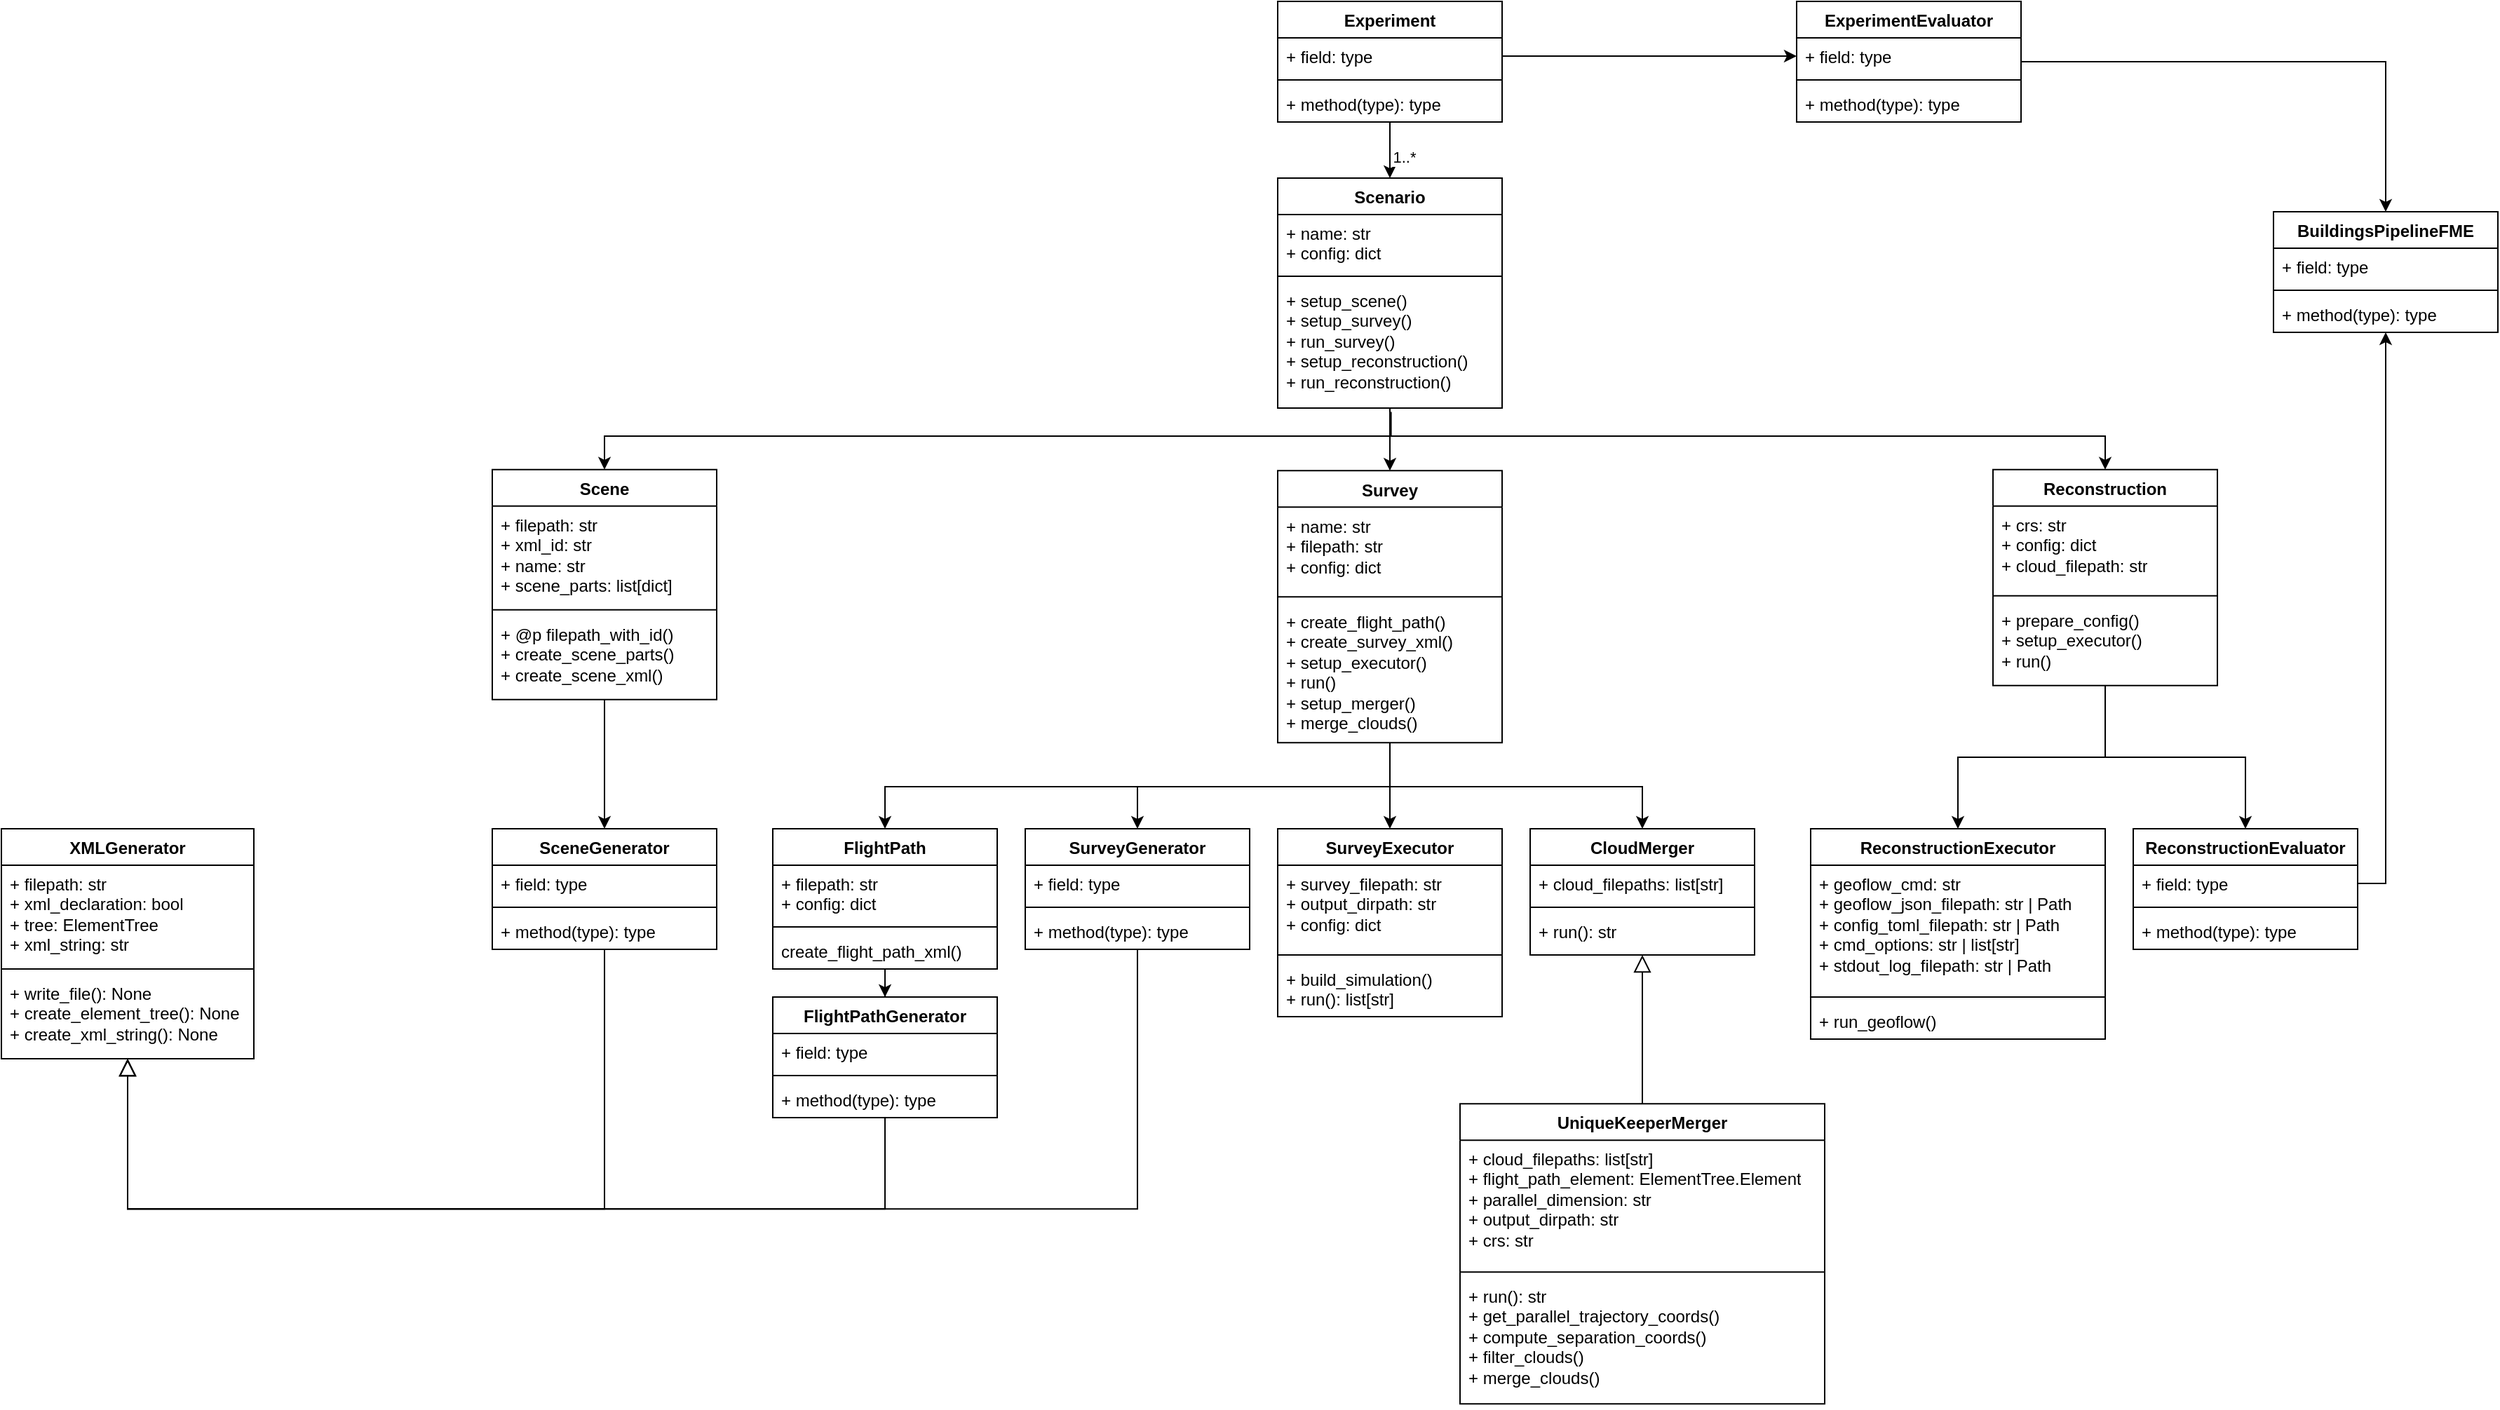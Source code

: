 <mxfile version="24.4.8" type="device">
  <diagram name="Seite-1" id="8JNQaDu9DRhacnjIAZFm">
    <mxGraphModel dx="2586" dy="1485" grid="1" gridSize="10" guides="1" tooltips="1" connect="1" arrows="1" fold="1" page="1" pageScale="1" pageWidth="2336" pageHeight="1654" math="0" shadow="0">
      <root>
        <mxCell id="0" />
        <mxCell id="1" parent="0" />
        <mxCell id="OkNvTdSTfRBeQ-PVguBh-82" style="edgeStyle=orthogonalEdgeStyle;rounded=0;orthogonalLoop=1;jettySize=auto;html=1;endArrow=block;endFill=0;endSize=10;" parent="1" source="wXZuC-nlssusrVBOoUfX-1" target="OkNvTdSTfRBeQ-PVguBh-72" edge="1">
          <mxGeometry relative="1" as="geometry">
            <Array as="points">
              <mxPoint x="940" y="951.08" />
              <mxPoint x="220" y="951.08" />
            </Array>
          </mxGeometry>
        </mxCell>
        <mxCell id="wXZuC-nlssusrVBOoUfX-1" value="SurveyGenerator" style="swimlane;fontStyle=1;align=center;verticalAlign=top;childLayout=stackLayout;horizontal=1;startSize=26;horizontalStack=0;resizeParent=1;resizeParentMax=0;resizeLast=0;collapsible=1;marginBottom=0;whiteSpace=wrap;html=1;" parent="1" vertex="1">
          <mxGeometry x="860" y="680.0" width="160" height="86" as="geometry" />
        </mxCell>
        <mxCell id="wXZuC-nlssusrVBOoUfX-2" value="+ field: type" style="text;strokeColor=none;fillColor=none;align=left;verticalAlign=top;spacingLeft=4;spacingRight=4;overflow=hidden;rotatable=0;points=[[0,0.5],[1,0.5]];portConstraint=eastwest;whiteSpace=wrap;html=1;" parent="wXZuC-nlssusrVBOoUfX-1" vertex="1">
          <mxGeometry y="26" width="160" height="26" as="geometry" />
        </mxCell>
        <mxCell id="wXZuC-nlssusrVBOoUfX-3" value="" style="line;strokeWidth=1;fillColor=none;align=left;verticalAlign=middle;spacingTop=-1;spacingLeft=3;spacingRight=3;rotatable=0;labelPosition=right;points=[];portConstraint=eastwest;strokeColor=inherit;" parent="wXZuC-nlssusrVBOoUfX-1" vertex="1">
          <mxGeometry y="52" width="160" height="8" as="geometry" />
        </mxCell>
        <mxCell id="wXZuC-nlssusrVBOoUfX-4" value="+ method(type): type" style="text;strokeColor=none;fillColor=none;align=left;verticalAlign=top;spacingLeft=4;spacingRight=4;overflow=hidden;rotatable=0;points=[[0,0.5],[1,0.5]];portConstraint=eastwest;whiteSpace=wrap;html=1;" parent="wXZuC-nlssusrVBOoUfX-1" vertex="1">
          <mxGeometry y="60" width="160" height="26" as="geometry" />
        </mxCell>
        <mxCell id="wXZuC-nlssusrVBOoUfX-13" value="SurveyExecutor" style="swimlane;fontStyle=1;align=center;verticalAlign=top;childLayout=stackLayout;horizontal=1;startSize=26;horizontalStack=0;resizeParent=1;resizeParentMax=0;resizeLast=0;collapsible=1;marginBottom=0;whiteSpace=wrap;html=1;" parent="1" vertex="1">
          <mxGeometry x="1040" y="680.0" width="160" height="134" as="geometry" />
        </mxCell>
        <mxCell id="wXZuC-nlssusrVBOoUfX-14" value="+ survey_filepath: str&lt;div&gt;+ output_dirpath: str&lt;/div&gt;&lt;div&gt;+ config: dict&lt;/div&gt;" style="text;strokeColor=none;fillColor=none;align=left;verticalAlign=top;spacingLeft=4;spacingRight=4;overflow=hidden;rotatable=0;points=[[0,0.5],[1,0.5]];portConstraint=eastwest;whiteSpace=wrap;html=1;" parent="wXZuC-nlssusrVBOoUfX-13" vertex="1">
          <mxGeometry y="26" width="160" height="60" as="geometry" />
        </mxCell>
        <mxCell id="wXZuC-nlssusrVBOoUfX-15" value="" style="line;strokeWidth=1;fillColor=none;align=left;verticalAlign=middle;spacingTop=-1;spacingLeft=3;spacingRight=3;rotatable=0;labelPosition=right;points=[];portConstraint=eastwest;strokeColor=inherit;" parent="wXZuC-nlssusrVBOoUfX-13" vertex="1">
          <mxGeometry y="86" width="160" height="8" as="geometry" />
        </mxCell>
        <mxCell id="wXZuC-nlssusrVBOoUfX-16" value="+ build_simulation()&lt;div&gt;+ run(): list[str]&lt;/div&gt;" style="text;strokeColor=none;fillColor=none;align=left;verticalAlign=top;spacingLeft=4;spacingRight=4;overflow=hidden;rotatable=0;points=[[0,0.5],[1,0.5]];portConstraint=eastwest;whiteSpace=wrap;html=1;" parent="wXZuC-nlssusrVBOoUfX-13" vertex="1">
          <mxGeometry y="94" width="160" height="40" as="geometry" />
        </mxCell>
        <mxCell id="OkNvTdSTfRBeQ-PVguBh-69" style="edgeStyle=orthogonalEdgeStyle;rounded=0;orthogonalLoop=1;jettySize=auto;html=1;entryX=0.5;entryY=0;entryDx=0;entryDy=0;" parent="1" source="wXZuC-nlssusrVBOoUfX-17" target="720kDoea3WcDRePMbIvr-1" edge="1">
          <mxGeometry relative="1" as="geometry">
            <Array as="points">
              <mxPoint x="1120" y="424.92" />
            </Array>
          </mxGeometry>
        </mxCell>
        <mxCell id="OkNvTdSTfRBeQ-PVguBh-71" style="edgeStyle=orthogonalEdgeStyle;rounded=0;orthogonalLoop=1;jettySize=auto;html=1;" parent="1" source="wXZuC-nlssusrVBOoUfX-17" target="OkNvTdSTfRBeQ-PVguBh-23" edge="1">
          <mxGeometry relative="1" as="geometry">
            <Array as="points">
              <mxPoint x="1120" y="400" />
              <mxPoint x="1630" y="400" />
            </Array>
          </mxGeometry>
        </mxCell>
        <mxCell id="wXZuC-nlssusrVBOoUfX-17" value="Scenario" style="swimlane;fontStyle=1;align=center;verticalAlign=top;childLayout=stackLayout;horizontal=1;startSize=26;horizontalStack=0;resizeParent=1;resizeParentMax=0;resizeLast=0;collapsible=1;marginBottom=0;whiteSpace=wrap;html=1;" parent="1" vertex="1">
          <mxGeometry x="1040" y="216.0" width="160" height="164" as="geometry" />
        </mxCell>
        <mxCell id="wXZuC-nlssusrVBOoUfX-18" value="&lt;div&gt;+ name: str&lt;/div&gt;&lt;div&gt;+ config: dict&lt;/div&gt;" style="text;strokeColor=none;fillColor=none;align=left;verticalAlign=top;spacingLeft=4;spacingRight=4;overflow=hidden;rotatable=0;points=[[0,0.5],[1,0.5]];portConstraint=eastwest;whiteSpace=wrap;html=1;" parent="wXZuC-nlssusrVBOoUfX-17" vertex="1">
          <mxGeometry y="26" width="160" height="40" as="geometry" />
        </mxCell>
        <mxCell id="wXZuC-nlssusrVBOoUfX-19" value="" style="line;strokeWidth=1;fillColor=none;align=left;verticalAlign=middle;spacingTop=-1;spacingLeft=3;spacingRight=3;rotatable=0;labelPosition=right;points=[];portConstraint=eastwest;strokeColor=inherit;" parent="wXZuC-nlssusrVBOoUfX-17" vertex="1">
          <mxGeometry y="66" width="160" height="8" as="geometry" />
        </mxCell>
        <mxCell id="wXZuC-nlssusrVBOoUfX-20" value="+ setup_scene()&lt;div&gt;+ setup_survey()&lt;/div&gt;&lt;div&gt;+ run_survey()&lt;/div&gt;&lt;div&gt;+ setup_reconstruction()&lt;/div&gt;&lt;div&gt;+ run_reconstruction()&lt;/div&gt;" style="text;strokeColor=none;fillColor=none;align=left;verticalAlign=top;spacingLeft=4;spacingRight=4;overflow=hidden;rotatable=0;points=[[0,0.5],[1,0.5]];portConstraint=eastwest;whiteSpace=wrap;html=1;" parent="wXZuC-nlssusrVBOoUfX-17" vertex="1">
          <mxGeometry y="74" width="160" height="90" as="geometry" />
        </mxCell>
        <mxCell id="OkNvTdSTfRBeQ-PVguBh-80" style="edgeStyle=orthogonalEdgeStyle;rounded=0;orthogonalLoop=1;jettySize=auto;html=1;exitX=0.5;exitY=1;exitDx=0;exitDy=0;endArrow=block;endFill=0;endSize=10;" parent="1" source="wXZuC-nlssusrVBOoUfX-25" target="OkNvTdSTfRBeQ-PVguBh-72" edge="1">
          <mxGeometry relative="1" as="geometry">
            <Array as="points">
              <mxPoint x="760" y="951.08" />
              <mxPoint x="220" y="951.08" />
            </Array>
          </mxGeometry>
        </mxCell>
        <mxCell id="wXZuC-nlssusrVBOoUfX-25" value="&lt;div&gt;FlightPathGenerator&lt;/div&gt;" style="swimlane;fontStyle=1;align=center;verticalAlign=top;childLayout=stackLayout;horizontal=1;startSize=26;horizontalStack=0;resizeParent=1;resizeParentMax=0;resizeLast=0;collapsible=1;marginBottom=0;whiteSpace=wrap;html=1;" parent="1" vertex="1">
          <mxGeometry x="680" y="800.0" width="160" height="86" as="geometry" />
        </mxCell>
        <mxCell id="wXZuC-nlssusrVBOoUfX-26" value="+ field: type" style="text;strokeColor=none;fillColor=none;align=left;verticalAlign=top;spacingLeft=4;spacingRight=4;overflow=hidden;rotatable=0;points=[[0,0.5],[1,0.5]];portConstraint=eastwest;whiteSpace=wrap;html=1;" parent="wXZuC-nlssusrVBOoUfX-25" vertex="1">
          <mxGeometry y="26" width="160" height="26" as="geometry" />
        </mxCell>
        <mxCell id="wXZuC-nlssusrVBOoUfX-27" value="" style="line;strokeWidth=1;fillColor=none;align=left;verticalAlign=middle;spacingTop=-1;spacingLeft=3;spacingRight=3;rotatable=0;labelPosition=right;points=[];portConstraint=eastwest;strokeColor=inherit;" parent="wXZuC-nlssusrVBOoUfX-25" vertex="1">
          <mxGeometry y="52" width="160" height="8" as="geometry" />
        </mxCell>
        <mxCell id="wXZuC-nlssusrVBOoUfX-28" value="+ method(type): type" style="text;strokeColor=none;fillColor=none;align=left;verticalAlign=top;spacingLeft=4;spacingRight=4;overflow=hidden;rotatable=0;points=[[0,0.5],[1,0.5]];portConstraint=eastwest;whiteSpace=wrap;html=1;" parent="wXZuC-nlssusrVBOoUfX-25" vertex="1">
          <mxGeometry y="60" width="160" height="26" as="geometry" />
        </mxCell>
        <mxCell id="OkNvTdSTfRBeQ-PVguBh-81" style="edgeStyle=orthogonalEdgeStyle;rounded=0;orthogonalLoop=1;jettySize=auto;html=1;endArrow=block;endFill=0;endSize=10;" parent="1" source="wXZuC-nlssusrVBOoUfX-33" target="OkNvTdSTfRBeQ-PVguBh-72" edge="1">
          <mxGeometry relative="1" as="geometry">
            <mxPoint x="440" y="970.66" as="targetPoint" />
            <Array as="points">
              <mxPoint x="560" y="951.08" />
              <mxPoint x="220" y="951.08" />
            </Array>
          </mxGeometry>
        </mxCell>
        <mxCell id="wXZuC-nlssusrVBOoUfX-33" value="SceneGenerator" style="swimlane;fontStyle=1;align=center;verticalAlign=top;childLayout=stackLayout;horizontal=1;startSize=26;horizontalStack=0;resizeParent=1;resizeParentMax=0;resizeLast=0;collapsible=1;marginBottom=0;whiteSpace=wrap;html=1;" parent="1" vertex="1">
          <mxGeometry x="480" y="680" width="160" height="86" as="geometry" />
        </mxCell>
        <mxCell id="wXZuC-nlssusrVBOoUfX-34" value="+ field: type" style="text;strokeColor=none;fillColor=none;align=left;verticalAlign=top;spacingLeft=4;spacingRight=4;overflow=hidden;rotatable=0;points=[[0,0.5],[1,0.5]];portConstraint=eastwest;whiteSpace=wrap;html=1;" parent="wXZuC-nlssusrVBOoUfX-33" vertex="1">
          <mxGeometry y="26" width="160" height="26" as="geometry" />
        </mxCell>
        <mxCell id="wXZuC-nlssusrVBOoUfX-35" value="" style="line;strokeWidth=1;fillColor=none;align=left;verticalAlign=middle;spacingTop=-1;spacingLeft=3;spacingRight=3;rotatable=0;labelPosition=right;points=[];portConstraint=eastwest;strokeColor=inherit;" parent="wXZuC-nlssusrVBOoUfX-33" vertex="1">
          <mxGeometry y="52" width="160" height="8" as="geometry" />
        </mxCell>
        <mxCell id="wXZuC-nlssusrVBOoUfX-36" value="+ method(type): type" style="text;strokeColor=none;fillColor=none;align=left;verticalAlign=top;spacingLeft=4;spacingRight=4;overflow=hidden;rotatable=0;points=[[0,0.5],[1,0.5]];portConstraint=eastwest;whiteSpace=wrap;html=1;" parent="wXZuC-nlssusrVBOoUfX-33" vertex="1">
          <mxGeometry y="60" width="160" height="26" as="geometry" />
        </mxCell>
        <mxCell id="OkNvTdSTfRBeQ-PVguBh-63" style="edgeStyle=orthogonalEdgeStyle;rounded=0;orthogonalLoop=1;jettySize=auto;html=1;entryX=0.5;entryY=0;entryDx=0;entryDy=0;" parent="1" source="720kDoea3WcDRePMbIvr-1" target="wXZuC-nlssusrVBOoUfX-1" edge="1">
          <mxGeometry relative="1" as="geometry">
            <Array as="points">
              <mxPoint x="1120" y="650" />
              <mxPoint x="940" y="650" />
            </Array>
          </mxGeometry>
        </mxCell>
        <mxCell id="OkNvTdSTfRBeQ-PVguBh-64" style="edgeStyle=orthogonalEdgeStyle;rounded=0;orthogonalLoop=1;jettySize=auto;html=1;entryX=0.5;entryY=0;entryDx=0;entryDy=0;" parent="1" source="720kDoea3WcDRePMbIvr-1" target="wXZuC-nlssusrVBOoUfX-13" edge="1">
          <mxGeometry relative="1" as="geometry" />
        </mxCell>
        <mxCell id="OkNvTdSTfRBeQ-PVguBh-65" style="edgeStyle=orthogonalEdgeStyle;rounded=0;orthogonalLoop=1;jettySize=auto;html=1;entryX=0.5;entryY=0;entryDx=0;entryDy=0;" parent="1" source="720kDoea3WcDRePMbIvr-1" target="OkNvTdSTfRBeQ-PVguBh-5" edge="1">
          <mxGeometry relative="1" as="geometry">
            <Array as="points">
              <mxPoint x="1120" y="650" />
              <mxPoint x="1300" y="650" />
            </Array>
          </mxGeometry>
        </mxCell>
        <mxCell id="OkNvTdSTfRBeQ-PVguBh-83" style="edgeStyle=orthogonalEdgeStyle;rounded=0;orthogonalLoop=1;jettySize=auto;html=1;" parent="1" source="720kDoea3WcDRePMbIvr-1" target="OkNvTdSTfRBeQ-PVguBh-54" edge="1">
          <mxGeometry relative="1" as="geometry">
            <Array as="points">
              <mxPoint x="1120" y="650" />
              <mxPoint x="760" y="650" />
            </Array>
          </mxGeometry>
        </mxCell>
        <mxCell id="720kDoea3WcDRePMbIvr-1" value="Survey" style="swimlane;fontStyle=1;align=center;verticalAlign=top;childLayout=stackLayout;horizontal=1;startSize=26;horizontalStack=0;resizeParent=1;resizeParentMax=0;resizeLast=0;collapsible=1;marginBottom=0;whiteSpace=wrap;html=1;" parent="1" vertex="1">
          <mxGeometry x="1040" y="424.58" width="160" height="194" as="geometry" />
        </mxCell>
        <mxCell id="720kDoea3WcDRePMbIvr-2" value="+ name: str&lt;div&gt;+ filepath: str&lt;/div&gt;&lt;div&gt;+ config: dict&lt;/div&gt;" style="text;strokeColor=none;fillColor=none;align=left;verticalAlign=top;spacingLeft=4;spacingRight=4;overflow=hidden;rotatable=0;points=[[0,0.5],[1,0.5]];portConstraint=eastwest;whiteSpace=wrap;html=1;" parent="720kDoea3WcDRePMbIvr-1" vertex="1">
          <mxGeometry y="26" width="160" height="60" as="geometry" />
        </mxCell>
        <mxCell id="720kDoea3WcDRePMbIvr-3" value="" style="line;strokeWidth=1;fillColor=none;align=left;verticalAlign=middle;spacingTop=-1;spacingLeft=3;spacingRight=3;rotatable=0;labelPosition=right;points=[];portConstraint=eastwest;strokeColor=inherit;" parent="720kDoea3WcDRePMbIvr-1" vertex="1">
          <mxGeometry y="86" width="160" height="8" as="geometry" />
        </mxCell>
        <mxCell id="720kDoea3WcDRePMbIvr-4" value="+ create_flight_path()&lt;div&gt;+ create_survey_xml()&lt;/div&gt;&lt;div&gt;+ setup_executor()&lt;/div&gt;&lt;div&gt;+ run()&lt;/div&gt;&lt;div&gt;+ setup_merger()&lt;/div&gt;&lt;div&gt;+ merge_clouds()&lt;/div&gt;" style="text;strokeColor=none;fillColor=none;align=left;verticalAlign=top;spacingLeft=4;spacingRight=4;overflow=hidden;rotatable=0;points=[[0,0.5],[1,0.5]];portConstraint=eastwest;whiteSpace=wrap;html=1;" parent="720kDoea3WcDRePMbIvr-1" vertex="1">
          <mxGeometry y="94" width="160" height="100" as="geometry" />
        </mxCell>
        <mxCell id="OkNvTdSTfRBeQ-PVguBh-1" value="Experiment" style="swimlane;fontStyle=1;align=center;verticalAlign=top;childLayout=stackLayout;horizontal=1;startSize=26;horizontalStack=0;resizeParent=1;resizeParentMax=0;resizeLast=0;collapsible=1;marginBottom=0;whiteSpace=wrap;html=1;" parent="1" vertex="1">
          <mxGeometry x="1040" y="90" width="160" height="86" as="geometry" />
        </mxCell>
        <mxCell id="OkNvTdSTfRBeQ-PVguBh-2" value="+ field: type" style="text;strokeColor=none;fillColor=none;align=left;verticalAlign=top;spacingLeft=4;spacingRight=4;overflow=hidden;rotatable=0;points=[[0,0.5],[1,0.5]];portConstraint=eastwest;whiteSpace=wrap;html=1;" parent="OkNvTdSTfRBeQ-PVguBh-1" vertex="1">
          <mxGeometry y="26" width="160" height="26" as="geometry" />
        </mxCell>
        <mxCell id="OkNvTdSTfRBeQ-PVguBh-3" value="" style="line;strokeWidth=1;fillColor=none;align=left;verticalAlign=middle;spacingTop=-1;spacingLeft=3;spacingRight=3;rotatable=0;labelPosition=right;points=[];portConstraint=eastwest;strokeColor=inherit;" parent="OkNvTdSTfRBeQ-PVguBh-1" vertex="1">
          <mxGeometry y="52" width="160" height="8" as="geometry" />
        </mxCell>
        <mxCell id="OkNvTdSTfRBeQ-PVguBh-4" value="+ method(type): type" style="text;strokeColor=none;fillColor=none;align=left;verticalAlign=top;spacingLeft=4;spacingRight=4;overflow=hidden;rotatable=0;points=[[0,0.5],[1,0.5]];portConstraint=eastwest;whiteSpace=wrap;html=1;" parent="OkNvTdSTfRBeQ-PVguBh-1" vertex="1">
          <mxGeometry y="60" width="160" height="26" as="geometry" />
        </mxCell>
        <mxCell id="OkNvTdSTfRBeQ-PVguBh-5" value="CloudMerger" style="swimlane;fontStyle=1;align=center;verticalAlign=top;childLayout=stackLayout;horizontal=1;startSize=26;horizontalStack=0;resizeParent=1;resizeParentMax=0;resizeLast=0;collapsible=1;marginBottom=0;whiteSpace=wrap;html=1;" parent="1" vertex="1">
          <mxGeometry x="1220" y="680.0" width="160" height="90" as="geometry" />
        </mxCell>
        <mxCell id="OkNvTdSTfRBeQ-PVguBh-6" value="+ cloud_filepaths: list[str]" style="text;strokeColor=none;fillColor=none;align=left;verticalAlign=top;spacingLeft=4;spacingRight=4;overflow=hidden;rotatable=0;points=[[0,0.5],[1,0.5]];portConstraint=eastwest;whiteSpace=wrap;html=1;" parent="OkNvTdSTfRBeQ-PVguBh-5" vertex="1">
          <mxGeometry y="26" width="160" height="26" as="geometry" />
        </mxCell>
        <mxCell id="OkNvTdSTfRBeQ-PVguBh-7" value="" style="line;strokeWidth=1;fillColor=none;align=left;verticalAlign=middle;spacingTop=-1;spacingLeft=3;spacingRight=3;rotatable=0;labelPosition=right;points=[];portConstraint=eastwest;strokeColor=inherit;" parent="OkNvTdSTfRBeQ-PVguBh-5" vertex="1">
          <mxGeometry y="52" width="160" height="8" as="geometry" />
        </mxCell>
        <mxCell id="OkNvTdSTfRBeQ-PVguBh-8" value="+ run(): str" style="text;strokeColor=none;fillColor=none;align=left;verticalAlign=top;spacingLeft=4;spacingRight=4;overflow=hidden;rotatable=0;points=[[0,0.5],[1,0.5]];portConstraint=eastwest;whiteSpace=wrap;html=1;" parent="OkNvTdSTfRBeQ-PVguBh-5" vertex="1">
          <mxGeometry y="60" width="160" height="30" as="geometry" />
        </mxCell>
        <mxCell id="OkNvTdSTfRBeQ-PVguBh-66" style="edgeStyle=orthogonalEdgeStyle;rounded=0;orthogonalLoop=1;jettySize=auto;html=1;" parent="1" source="OkNvTdSTfRBeQ-PVguBh-12" target="wXZuC-nlssusrVBOoUfX-33" edge="1">
          <mxGeometry relative="1" as="geometry" />
        </mxCell>
        <mxCell id="OkNvTdSTfRBeQ-PVguBh-12" value="Scene" style="swimlane;fontStyle=1;align=center;verticalAlign=top;childLayout=stackLayout;horizontal=1;startSize=26;horizontalStack=0;resizeParent=1;resizeParentMax=0;resizeLast=0;collapsible=1;marginBottom=0;whiteSpace=wrap;html=1;" parent="1" vertex="1">
          <mxGeometry x="480" y="423.92" width="160" height="164" as="geometry" />
        </mxCell>
        <mxCell id="OkNvTdSTfRBeQ-PVguBh-13" value="&lt;div&gt;+ filepath: str&lt;/div&gt;&lt;div&gt;+ xml_id: str&lt;/div&gt;&lt;div&gt;+ name: str&lt;/div&gt;&lt;div&gt;+ scene_parts: list[dict]&lt;/div&gt;" style="text;strokeColor=none;fillColor=none;align=left;verticalAlign=top;spacingLeft=4;spacingRight=4;overflow=hidden;rotatable=0;points=[[0,0.5],[1,0.5]];portConstraint=eastwest;whiteSpace=wrap;html=1;" parent="OkNvTdSTfRBeQ-PVguBh-12" vertex="1">
          <mxGeometry y="26" width="160" height="70" as="geometry" />
        </mxCell>
        <mxCell id="OkNvTdSTfRBeQ-PVguBh-14" value="" style="line;strokeWidth=1;fillColor=none;align=left;verticalAlign=middle;spacingTop=-1;spacingLeft=3;spacingRight=3;rotatable=0;labelPosition=right;points=[];portConstraint=eastwest;strokeColor=inherit;" parent="OkNvTdSTfRBeQ-PVguBh-12" vertex="1">
          <mxGeometry y="96" width="160" height="8" as="geometry" />
        </mxCell>
        <mxCell id="OkNvTdSTfRBeQ-PVguBh-15" value="+ @p filepath_with_id()&lt;div&gt;+ create_scene_parts()&lt;/div&gt;&lt;div&gt;+ create_scene_xml()&lt;/div&gt;" style="text;strokeColor=none;fillColor=none;align=left;verticalAlign=top;spacingLeft=4;spacingRight=4;overflow=hidden;rotatable=0;points=[[0,0.5],[1,0.5]];portConstraint=eastwest;whiteSpace=wrap;html=1;" parent="OkNvTdSTfRBeQ-PVguBh-12" vertex="1">
          <mxGeometry y="104" width="160" height="60" as="geometry" />
        </mxCell>
        <mxCell id="OkNvTdSTfRBeQ-PVguBh-22" style="edgeStyle=orthogonalEdgeStyle;rounded=0;orthogonalLoop=1;jettySize=auto;html=1;entryX=0.5;entryY=0;entryDx=0;entryDy=0;" parent="1" source="OkNvTdSTfRBeQ-PVguBh-1" target="wXZuC-nlssusrVBOoUfX-17" edge="1">
          <mxGeometry relative="1" as="geometry">
            <mxPoint x="1146" y="520" as="targetPoint" />
          </mxGeometry>
        </mxCell>
        <mxCell id="OkNvTdSTfRBeQ-PVguBh-43" value="1..*" style="edgeLabel;html=1;align=center;verticalAlign=middle;resizable=0;points=[];" parent="OkNvTdSTfRBeQ-PVguBh-22" vertex="1" connectable="0">
          <mxGeometry x="0.868" relative="1" as="geometry">
            <mxPoint x="10" y="-13" as="offset" />
          </mxGeometry>
        </mxCell>
        <mxCell id="OkNvTdSTfRBeQ-PVguBh-31" style="edgeStyle=orthogonalEdgeStyle;rounded=0;orthogonalLoop=1;jettySize=auto;html=1;exitX=0.5;exitY=1;exitDx=0;exitDy=0;entryX=0.5;entryY=0;entryDx=0;entryDy=0;" parent="1" source="OkNvTdSTfRBeQ-PVguBh-23" target="OkNvTdSTfRBeQ-PVguBh-27" edge="1">
          <mxGeometry relative="1" as="geometry" />
        </mxCell>
        <mxCell id="OkNvTdSTfRBeQ-PVguBh-36" style="edgeStyle=orthogonalEdgeStyle;rounded=0;orthogonalLoop=1;jettySize=auto;html=1;entryX=0.5;entryY=0;entryDx=0;entryDy=0;" parent="1" source="OkNvTdSTfRBeQ-PVguBh-23" target="OkNvTdSTfRBeQ-PVguBh-32" edge="1">
          <mxGeometry relative="1" as="geometry" />
        </mxCell>
        <mxCell id="OkNvTdSTfRBeQ-PVguBh-23" value="Reconstruction" style="swimlane;fontStyle=1;align=center;verticalAlign=top;childLayout=stackLayout;horizontal=1;startSize=26;horizontalStack=0;resizeParent=1;resizeParentMax=0;resizeLast=0;collapsible=1;marginBottom=0;whiteSpace=wrap;html=1;" parent="1" vertex="1">
          <mxGeometry x="1550" y="423.92" width="160" height="154" as="geometry" />
        </mxCell>
        <mxCell id="OkNvTdSTfRBeQ-PVguBh-24" value="+ crs: str&lt;div&gt;+ config: dict&lt;/div&gt;&lt;div&gt;+ cloud_filepath: str&lt;/div&gt;" style="text;strokeColor=none;fillColor=none;align=left;verticalAlign=top;spacingLeft=4;spacingRight=4;overflow=hidden;rotatable=0;points=[[0,0.5],[1,0.5]];portConstraint=eastwest;whiteSpace=wrap;html=1;" parent="OkNvTdSTfRBeQ-PVguBh-23" vertex="1">
          <mxGeometry y="26" width="160" height="60" as="geometry" />
        </mxCell>
        <mxCell id="OkNvTdSTfRBeQ-PVguBh-25" value="" style="line;strokeWidth=1;fillColor=none;align=left;verticalAlign=middle;spacingTop=-1;spacingLeft=3;spacingRight=3;rotatable=0;labelPosition=right;points=[];portConstraint=eastwest;strokeColor=inherit;" parent="OkNvTdSTfRBeQ-PVguBh-23" vertex="1">
          <mxGeometry y="86" width="160" height="8" as="geometry" />
        </mxCell>
        <mxCell id="OkNvTdSTfRBeQ-PVguBh-26" value="+ prepare_config()&lt;div&gt;+ setup_executor()&lt;/div&gt;&lt;div&gt;+ run()&lt;/div&gt;" style="text;strokeColor=none;fillColor=none;align=left;verticalAlign=top;spacingLeft=4;spacingRight=4;overflow=hidden;rotatable=0;points=[[0,0.5],[1,0.5]];portConstraint=eastwest;whiteSpace=wrap;html=1;" parent="OkNvTdSTfRBeQ-PVguBh-23" vertex="1">
          <mxGeometry y="94" width="160" height="60" as="geometry" />
        </mxCell>
        <mxCell id="OkNvTdSTfRBeQ-PVguBh-27" value="ReconstructionExecutor" style="swimlane;fontStyle=1;align=center;verticalAlign=top;childLayout=stackLayout;horizontal=1;startSize=26;horizontalStack=0;resizeParent=1;resizeParentMax=0;resizeLast=0;collapsible=1;marginBottom=0;whiteSpace=wrap;html=1;" parent="1" vertex="1">
          <mxGeometry x="1420" y="680.0" width="210" height="150" as="geometry" />
        </mxCell>
        <mxCell id="OkNvTdSTfRBeQ-PVguBh-28" value="+ geoflow_cmd: str&lt;div&gt;+ geoflow_json_filepath: str | Path&lt;/div&gt;&lt;div&gt;+ config_toml_filepath: str | Path&lt;/div&gt;&lt;div&gt;+ cmd_options: str | list[str]&lt;/div&gt;&lt;div&gt;+ stdout_log_filepath: str | Path&lt;/div&gt;" style="text;strokeColor=none;fillColor=none;align=left;verticalAlign=top;spacingLeft=4;spacingRight=4;overflow=hidden;rotatable=0;points=[[0,0.5],[1,0.5]];portConstraint=eastwest;whiteSpace=wrap;html=1;" parent="OkNvTdSTfRBeQ-PVguBh-27" vertex="1">
          <mxGeometry y="26" width="210" height="90" as="geometry" />
        </mxCell>
        <mxCell id="OkNvTdSTfRBeQ-PVguBh-29" value="" style="line;strokeWidth=1;fillColor=none;align=left;verticalAlign=middle;spacingTop=-1;spacingLeft=3;spacingRight=3;rotatable=0;labelPosition=right;points=[];portConstraint=eastwest;strokeColor=inherit;" parent="OkNvTdSTfRBeQ-PVguBh-27" vertex="1">
          <mxGeometry y="116" width="210" height="8" as="geometry" />
        </mxCell>
        <mxCell id="OkNvTdSTfRBeQ-PVguBh-30" value="+ run_geoflow()" style="text;strokeColor=none;fillColor=none;align=left;verticalAlign=top;spacingLeft=4;spacingRight=4;overflow=hidden;rotatable=0;points=[[0,0.5],[1,0.5]];portConstraint=eastwest;whiteSpace=wrap;html=1;" parent="OkNvTdSTfRBeQ-PVguBh-27" vertex="1">
          <mxGeometry y="124" width="210" height="26" as="geometry" />
        </mxCell>
        <mxCell id="OkNvTdSTfRBeQ-PVguBh-32" value="ReconstructionEvaluator" style="swimlane;fontStyle=1;align=center;verticalAlign=top;childLayout=stackLayout;horizontal=1;startSize=26;horizontalStack=0;resizeParent=1;resizeParentMax=0;resizeLast=0;collapsible=1;marginBottom=0;whiteSpace=wrap;html=1;" parent="1" vertex="1">
          <mxGeometry x="1650" y="680.0" width="160" height="86" as="geometry">
            <mxRectangle x="730" y="900" width="170" height="30" as="alternateBounds" />
          </mxGeometry>
        </mxCell>
        <mxCell id="OkNvTdSTfRBeQ-PVguBh-33" value="+ field: type" style="text;strokeColor=none;fillColor=none;align=left;verticalAlign=top;spacingLeft=4;spacingRight=4;overflow=hidden;rotatable=0;points=[[0,0.5],[1,0.5]];portConstraint=eastwest;whiteSpace=wrap;html=1;" parent="OkNvTdSTfRBeQ-PVguBh-32" vertex="1">
          <mxGeometry y="26" width="160" height="26" as="geometry" />
        </mxCell>
        <mxCell id="OkNvTdSTfRBeQ-PVguBh-34" value="" style="line;strokeWidth=1;fillColor=none;align=left;verticalAlign=middle;spacingTop=-1;spacingLeft=3;spacingRight=3;rotatable=0;labelPosition=right;points=[];portConstraint=eastwest;strokeColor=inherit;" parent="OkNvTdSTfRBeQ-PVguBh-32" vertex="1">
          <mxGeometry y="52" width="160" height="8" as="geometry" />
        </mxCell>
        <mxCell id="OkNvTdSTfRBeQ-PVguBh-35" value="+ method(type): type" style="text;strokeColor=none;fillColor=none;align=left;verticalAlign=top;spacingLeft=4;spacingRight=4;overflow=hidden;rotatable=0;points=[[0,0.5],[1,0.5]];portConstraint=eastwest;whiteSpace=wrap;html=1;" parent="OkNvTdSTfRBeQ-PVguBh-32" vertex="1">
          <mxGeometry y="60" width="160" height="26" as="geometry" />
        </mxCell>
        <mxCell id="OkNvTdSTfRBeQ-PVguBh-38" value="BuildingsPipelineFME" style="swimlane;fontStyle=1;align=center;verticalAlign=top;childLayout=stackLayout;horizontal=1;startSize=26;horizontalStack=0;resizeParent=1;resizeParentMax=0;resizeLast=0;collapsible=1;marginBottom=0;whiteSpace=wrap;html=1;" parent="1" vertex="1">
          <mxGeometry x="1750" y="240" width="160" height="86" as="geometry" />
        </mxCell>
        <mxCell id="OkNvTdSTfRBeQ-PVguBh-39" value="+ field: type" style="text;strokeColor=none;fillColor=none;align=left;verticalAlign=top;spacingLeft=4;spacingRight=4;overflow=hidden;rotatable=0;points=[[0,0.5],[1,0.5]];portConstraint=eastwest;whiteSpace=wrap;html=1;" parent="OkNvTdSTfRBeQ-PVguBh-38" vertex="1">
          <mxGeometry y="26" width="160" height="26" as="geometry" />
        </mxCell>
        <mxCell id="OkNvTdSTfRBeQ-PVguBh-40" value="" style="line;strokeWidth=1;fillColor=none;align=left;verticalAlign=middle;spacingTop=-1;spacingLeft=3;spacingRight=3;rotatable=0;labelPosition=right;points=[];portConstraint=eastwest;strokeColor=inherit;" parent="OkNvTdSTfRBeQ-PVguBh-38" vertex="1">
          <mxGeometry y="52" width="160" height="8" as="geometry" />
        </mxCell>
        <mxCell id="OkNvTdSTfRBeQ-PVguBh-41" value="+ method(type): type" style="text;strokeColor=none;fillColor=none;align=left;verticalAlign=top;spacingLeft=4;spacingRight=4;overflow=hidden;rotatable=0;points=[[0,0.5],[1,0.5]];portConstraint=eastwest;whiteSpace=wrap;html=1;" parent="OkNvTdSTfRBeQ-PVguBh-38" vertex="1">
          <mxGeometry y="60" width="160" height="26" as="geometry" />
        </mxCell>
        <mxCell id="OkNvTdSTfRBeQ-PVguBh-53" style="edgeStyle=orthogonalEdgeStyle;rounded=0;orthogonalLoop=1;jettySize=auto;html=1;entryX=0.5;entryY=0;entryDx=0;entryDy=0;" parent="1" source="OkNvTdSTfRBeQ-PVguBh-47" target="OkNvTdSTfRBeQ-PVguBh-38" edge="1">
          <mxGeometry relative="1" as="geometry" />
        </mxCell>
        <mxCell id="OkNvTdSTfRBeQ-PVguBh-47" value="ExperimentEvaluator" style="swimlane;fontStyle=1;align=center;verticalAlign=top;childLayout=stackLayout;horizontal=1;startSize=26;horizontalStack=0;resizeParent=1;resizeParentMax=0;resizeLast=0;collapsible=1;marginBottom=0;whiteSpace=wrap;html=1;" parent="1" vertex="1">
          <mxGeometry x="1410" y="90" width="160" height="86" as="geometry" />
        </mxCell>
        <mxCell id="OkNvTdSTfRBeQ-PVguBh-48" value="+ field: type" style="text;strokeColor=none;fillColor=none;align=left;verticalAlign=top;spacingLeft=4;spacingRight=4;overflow=hidden;rotatable=0;points=[[0,0.5],[1,0.5]];portConstraint=eastwest;whiteSpace=wrap;html=1;" parent="OkNvTdSTfRBeQ-PVguBh-47" vertex="1">
          <mxGeometry y="26" width="160" height="26" as="geometry" />
        </mxCell>
        <mxCell id="OkNvTdSTfRBeQ-PVguBh-49" value="" style="line;strokeWidth=1;fillColor=none;align=left;verticalAlign=middle;spacingTop=-1;spacingLeft=3;spacingRight=3;rotatable=0;labelPosition=right;points=[];portConstraint=eastwest;strokeColor=inherit;" parent="OkNvTdSTfRBeQ-PVguBh-47" vertex="1">
          <mxGeometry y="52" width="160" height="8" as="geometry" />
        </mxCell>
        <mxCell id="OkNvTdSTfRBeQ-PVguBh-50" value="+ method(type): type" style="text;strokeColor=none;fillColor=none;align=left;verticalAlign=top;spacingLeft=4;spacingRight=4;overflow=hidden;rotatable=0;points=[[0,0.5],[1,0.5]];portConstraint=eastwest;whiteSpace=wrap;html=1;" parent="OkNvTdSTfRBeQ-PVguBh-47" vertex="1">
          <mxGeometry y="60" width="160" height="26" as="geometry" />
        </mxCell>
        <mxCell id="OkNvTdSTfRBeQ-PVguBh-51" style="edgeStyle=orthogonalEdgeStyle;rounded=0;orthogonalLoop=1;jettySize=auto;html=1;exitX=1;exitY=0.5;exitDx=0;exitDy=0;entryX=0;entryY=0.5;entryDx=0;entryDy=0;" parent="1" source="OkNvTdSTfRBeQ-PVguBh-2" target="OkNvTdSTfRBeQ-PVguBh-48" edge="1">
          <mxGeometry relative="1" as="geometry" />
        </mxCell>
        <mxCell id="OkNvTdSTfRBeQ-PVguBh-60" style="edgeStyle=orthogonalEdgeStyle;rounded=0;orthogonalLoop=1;jettySize=auto;html=1;entryX=0.5;entryY=0;entryDx=0;entryDy=0;" parent="1" source="OkNvTdSTfRBeQ-PVguBh-54" target="wXZuC-nlssusrVBOoUfX-25" edge="1">
          <mxGeometry relative="1" as="geometry" />
        </mxCell>
        <mxCell id="OkNvTdSTfRBeQ-PVguBh-54" value="FlightPath" style="swimlane;fontStyle=1;align=center;verticalAlign=top;childLayout=stackLayout;horizontal=1;startSize=26;horizontalStack=0;resizeParent=1;resizeParentMax=0;resizeLast=0;collapsible=1;marginBottom=0;whiteSpace=wrap;html=1;" parent="1" vertex="1">
          <mxGeometry x="680" y="680" width="160" height="100" as="geometry" />
        </mxCell>
        <mxCell id="OkNvTdSTfRBeQ-PVguBh-55" value="&lt;div&gt;+ filepath: str&lt;/div&gt;+ config: dict" style="text;strokeColor=none;fillColor=none;align=left;verticalAlign=top;spacingLeft=4;spacingRight=4;overflow=hidden;rotatable=0;points=[[0,0.5],[1,0.5]];portConstraint=eastwest;whiteSpace=wrap;html=1;" parent="OkNvTdSTfRBeQ-PVguBh-54" vertex="1">
          <mxGeometry y="26" width="160" height="40" as="geometry" />
        </mxCell>
        <mxCell id="OkNvTdSTfRBeQ-PVguBh-56" value="" style="line;strokeWidth=1;fillColor=none;align=left;verticalAlign=middle;spacingTop=-1;spacingLeft=3;spacingRight=3;rotatable=0;labelPosition=right;points=[];portConstraint=eastwest;strokeColor=inherit;" parent="OkNvTdSTfRBeQ-PVguBh-54" vertex="1">
          <mxGeometry y="66" width="160" height="8" as="geometry" />
        </mxCell>
        <mxCell id="OkNvTdSTfRBeQ-PVguBh-57" value="create_flight_path_xml()" style="text;strokeColor=none;fillColor=none;align=left;verticalAlign=top;spacingLeft=4;spacingRight=4;overflow=hidden;rotatable=0;points=[[0,0.5],[1,0.5]];portConstraint=eastwest;whiteSpace=wrap;html=1;" parent="OkNvTdSTfRBeQ-PVguBh-54" vertex="1">
          <mxGeometry y="74" width="160" height="26" as="geometry" />
        </mxCell>
        <mxCell id="OkNvTdSTfRBeQ-PVguBh-62" style="edgeStyle=orthogonalEdgeStyle;rounded=0;orthogonalLoop=1;jettySize=auto;html=1;entryX=0.5;entryY=0;entryDx=0;entryDy=0;exitX=0.505;exitY=1.03;exitDx=0;exitDy=0;exitPerimeter=0;" parent="1" source="wXZuC-nlssusrVBOoUfX-20" target="OkNvTdSTfRBeQ-PVguBh-12" edge="1">
          <mxGeometry relative="1" as="geometry">
            <Array as="points">
              <mxPoint x="1121" y="400" />
              <mxPoint x="560" y="400" />
            </Array>
          </mxGeometry>
        </mxCell>
        <mxCell id="OkNvTdSTfRBeQ-PVguBh-72" value="XMLGenerator" style="swimlane;fontStyle=1;align=center;verticalAlign=top;childLayout=stackLayout;horizontal=1;startSize=26;horizontalStack=0;resizeParent=1;resizeParentMax=0;resizeLast=0;collapsible=1;marginBottom=0;whiteSpace=wrap;html=1;" parent="1" vertex="1">
          <mxGeometry x="130" y="680.0" width="180" height="164" as="geometry" />
        </mxCell>
        <mxCell id="OkNvTdSTfRBeQ-PVguBh-73" value="+ filepath: str&lt;div&gt;+ xml_declaration: bool&lt;br&gt;&lt;div&gt;+ tree: ElementTree&lt;/div&gt;&lt;div&gt;+ xml_string: str&lt;/div&gt;&lt;/div&gt;" style="text;strokeColor=none;fillColor=none;align=left;verticalAlign=top;spacingLeft=4;spacingRight=4;overflow=hidden;rotatable=0;points=[[0,0.5],[1,0.5]];portConstraint=eastwest;whiteSpace=wrap;html=1;" parent="OkNvTdSTfRBeQ-PVguBh-72" vertex="1">
          <mxGeometry y="26" width="180" height="70" as="geometry" />
        </mxCell>
        <mxCell id="OkNvTdSTfRBeQ-PVguBh-74" value="" style="line;strokeWidth=1;fillColor=none;align=left;verticalAlign=middle;spacingTop=-1;spacingLeft=3;spacingRight=3;rotatable=0;labelPosition=right;points=[];portConstraint=eastwest;strokeColor=inherit;" parent="OkNvTdSTfRBeQ-PVguBh-72" vertex="1">
          <mxGeometry y="96" width="180" height="8" as="geometry" />
        </mxCell>
        <mxCell id="OkNvTdSTfRBeQ-PVguBh-75" value="+ write_file(): None&lt;div&gt;+ create_element_tree(): None&lt;/div&gt;&lt;div&gt;+ create_xml_string(): None&lt;/div&gt;" style="text;strokeColor=none;fillColor=none;align=left;verticalAlign=top;spacingLeft=4;spacingRight=4;overflow=hidden;rotatable=0;points=[[0,0.5],[1,0.5]];portConstraint=eastwest;whiteSpace=wrap;html=1;" parent="OkNvTdSTfRBeQ-PVguBh-72" vertex="1">
          <mxGeometry y="104" width="180" height="60" as="geometry" />
        </mxCell>
        <mxCell id="OkNvTdSTfRBeQ-PVguBh-84" style="edgeStyle=orthogonalEdgeStyle;rounded=0;orthogonalLoop=1;jettySize=auto;html=1;entryX=0.5;entryY=1;entryDx=0;entryDy=0;" parent="1" source="OkNvTdSTfRBeQ-PVguBh-33" target="OkNvTdSTfRBeQ-PVguBh-38" edge="1">
          <mxGeometry relative="1" as="geometry" />
        </mxCell>
        <mxCell id="N8Nibjo9uOVHPQGU92ee-6" style="edgeStyle=orthogonalEdgeStyle;rounded=0;orthogonalLoop=1;jettySize=auto;html=1;endArrow=block;endFill=0;endSize=10;" parent="1" source="N8Nibjo9uOVHPQGU92ee-1" target="OkNvTdSTfRBeQ-PVguBh-5" edge="1">
          <mxGeometry relative="1" as="geometry" />
        </mxCell>
        <mxCell id="N8Nibjo9uOVHPQGU92ee-1" value="UniqueKeeperMerger" style="swimlane;fontStyle=1;align=center;verticalAlign=top;childLayout=stackLayout;horizontal=1;startSize=26;horizontalStack=0;resizeParent=1;resizeParentMax=0;resizeLast=0;collapsible=1;marginBottom=0;whiteSpace=wrap;html=1;" parent="1" vertex="1">
          <mxGeometry x="1170" y="876.08" width="260" height="214" as="geometry" />
        </mxCell>
        <mxCell id="N8Nibjo9uOVHPQGU92ee-2" value="+ cloud_filepaths: list[str]&lt;div&gt;+ flight_path_element: ElementTree.Element&lt;/div&gt;&lt;div&gt;+ parallel_dimension: str&lt;/div&gt;&lt;div&gt;+ output_dirpath: str&lt;/div&gt;&lt;div&gt;+ crs: str&lt;/div&gt;" style="text;strokeColor=none;fillColor=none;align=left;verticalAlign=top;spacingLeft=4;spacingRight=4;overflow=hidden;rotatable=0;points=[[0,0.5],[1,0.5]];portConstraint=eastwest;whiteSpace=wrap;html=1;" parent="N8Nibjo9uOVHPQGU92ee-1" vertex="1">
          <mxGeometry y="26" width="260" height="90" as="geometry" />
        </mxCell>
        <mxCell id="N8Nibjo9uOVHPQGU92ee-3" value="" style="line;strokeWidth=1;fillColor=none;align=left;verticalAlign=middle;spacingTop=-1;spacingLeft=3;spacingRight=3;rotatable=0;labelPosition=right;points=[];portConstraint=eastwest;strokeColor=inherit;" parent="N8Nibjo9uOVHPQGU92ee-1" vertex="1">
          <mxGeometry y="116" width="260" height="8" as="geometry" />
        </mxCell>
        <mxCell id="N8Nibjo9uOVHPQGU92ee-4" value="+ run(): str&lt;div&gt;+ get_parallel_trajectory_coords()&lt;/div&gt;&lt;div&gt;+ compute_separation_coords()&lt;/div&gt;&lt;div&gt;+ filter_clouds()&lt;/div&gt;&lt;div&gt;+ merge_clouds()&lt;/div&gt;" style="text;strokeColor=none;fillColor=none;align=left;verticalAlign=top;spacingLeft=4;spacingRight=4;overflow=hidden;rotatable=0;points=[[0,0.5],[1,0.5]];portConstraint=eastwest;whiteSpace=wrap;html=1;" parent="N8Nibjo9uOVHPQGU92ee-1" vertex="1">
          <mxGeometry y="124" width="260" height="90" as="geometry" />
        </mxCell>
      </root>
    </mxGraphModel>
  </diagram>
</mxfile>
